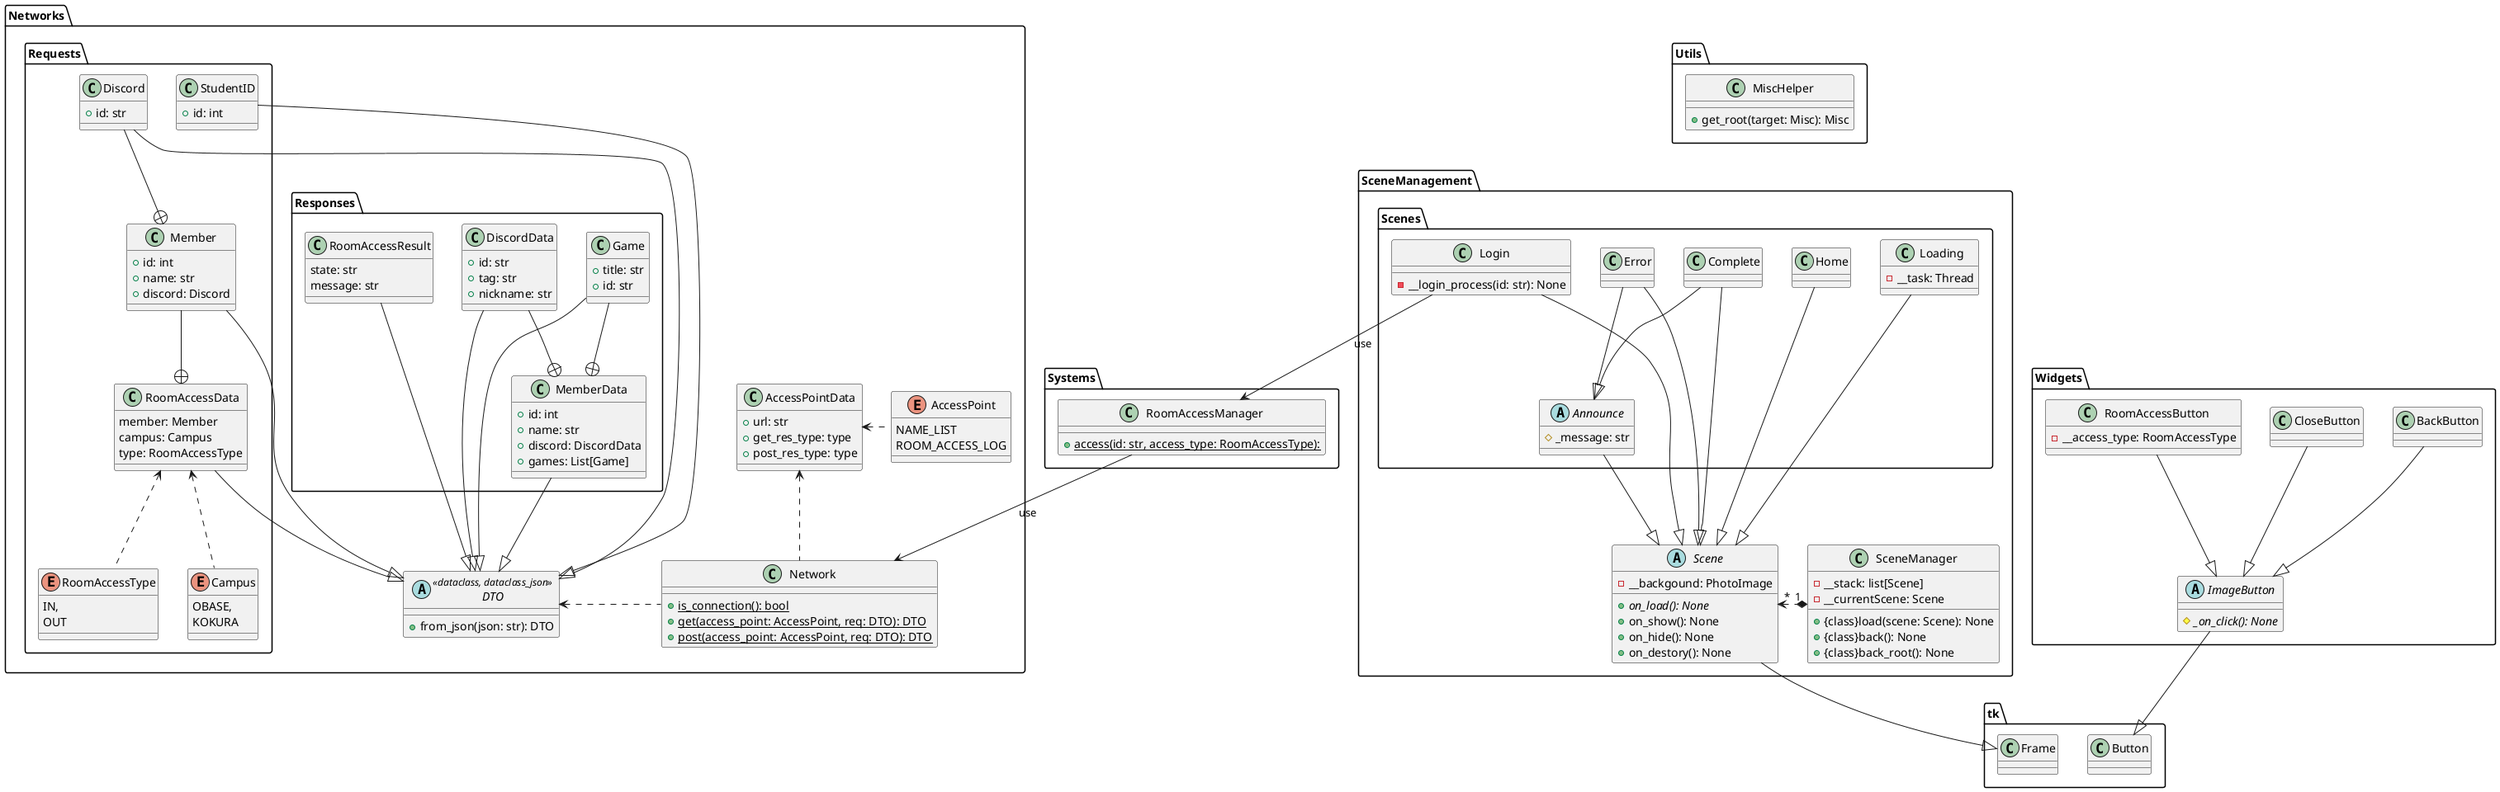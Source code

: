 @startuml AllClass

package Networks
{
    enum AccessPoint
    {
        NAME_LIST
        ROOM_ACCESS_LOG
    }

    class AccessPointData
    {
        +url: str
        +get_res_type: type
        +post_res_type: type
    }

    abstract DTO<<dataclass, dataclass_json>>
    {
        +from_json(json: str): DTO
    }

    class Network
    {
        +{static}is_connection(): bool
        +{static}get(access_point: AccessPoint, req: DTO): DTO
        +{static}post(access_point: AccessPoint, req: DTO): DTO
    }

    package Requests
    {
        enum Campus
        {
            OBASE,
            KOKURA
        }

        enum RoomAccessType
        {
            IN,
            OUT
        }

        class Discord 
        {
            +id: str
        }

        class Member 
        {
            +id: int
            +name: str
            +discord: Discord
        }

        class RoomAccessData 
        {
            member: Member
            campus: Campus
            type: RoomAccessType
        }

        class StudentID 
        {
            +id: int
        }
    }

    package Responses
    {
        class DiscordData 
        {
            +id: str
            +tag: str
            +nickname: str
        }

        class Game 
        {
            +title: str
            +id: str
        }

        class MemberData
        {
            +id: int
            +name: str
            +discord: DiscordData
            +games: List[Game]
        }

        class RoomAccessResult
        {
            state: str
            message: str
        }
    }
}

package SceneManagement
{
    class SceneManager
    {
        -__stack: list[Scene]
        -__currentScene: Scene
        +{class}load(scene: Scene): None
        +{class}back(): None
        +{class}back_root(): None
    }

    abstract Scene
    {
        -__backgound: PhotoImage
        +{abstract}on_load(): None
        +on_show(): None
        +on_hide(): None
        +on_destory(): None
    }

    package Scenes
    {
        abstract Announce
        {
            #_message: str
        }
        class Complete
        class Error
        class Home
        class Login
        {
            -__login_process(id: str): None
        }
        class Loading
        {
            -__task: Thread
        }
    }
}
package Systems
{
    class RoomAccessManager
    {
        +{static}access(id: str, access_type: RoomAccessType): 
    }
}
package Utils
{
    class MiscHelper
    {
        +get_root(target: Misc): Misc
    }
}
package Widgets
{
    class BackButton
    class CloseButton
    abstract ImageButton
    {
        #{abstract}_on_click(): None
    }
    class RoomAccessButton
    {
        -__access_type: RoomAccessType
    }
}

Scene --|> tk.Frame
Announce --|> Scene
Error --|> Scene
Home --|> Scene
Login --|> Scene
Loading --|> Scene
Complete --|> Scene
Error --|> Announce
Complete --|> Announce

RoomAccessData --|> DTO
StudentID --|> DTO
MemberData --|> DTO
DiscordData --|> DTO
Game --|> DTO
RoomAccessResult --|> DTO
Member --|> DTO
Discord --|> DTO

ImageButton --|> tk.Button
BackButton --|> ImageButton
CloseButton --|> ImageButton
RoomAccessButton --|> ImageButton

Network .left.> DTO
Network .up.> AccessPointData
AccessPoint .left.> AccessPointData
RoomAccessType .up.> RoomAccessData
Campus .up.> RoomAccessData

SceneManager "1" *.left.> "*" Scene

Game --+ MemberData
DiscordData --+ MemberData
Member --+ RoomAccessData
Discord --+ Member

Login --> RoomAccessManager : use
RoomAccessManager --> Network : use

@enduml